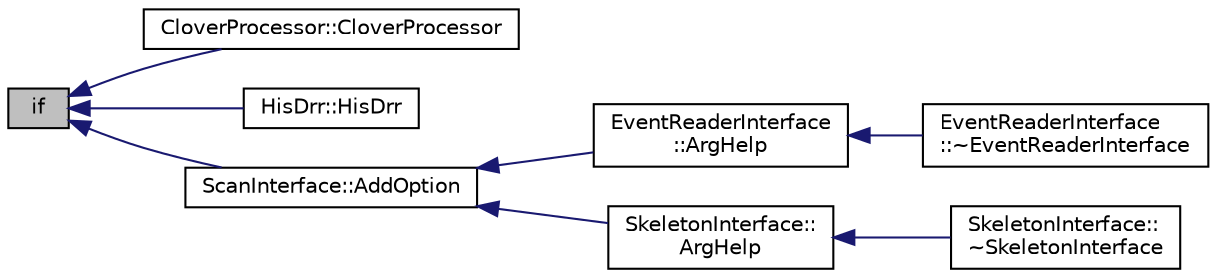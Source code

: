 digraph "if"
{
  edge [fontname="Helvetica",fontsize="10",labelfontname="Helvetica",labelfontsize="10"];
  node [fontname="Helvetica",fontsize="10",shape=record];
  rankdir="LR";
  Node1 [label="if",height=0.2,width=0.4,color="black", fillcolor="grey75", style="filled", fontcolor="black"];
  Node1 -> Node2 [dir="back",color="midnightblue",fontsize="10",style="solid",fontname="Helvetica"];
  Node2 [label="CloverProcessor::CloverProcessor",height=0.2,width=0.4,color="black", fillcolor="white", style="filled",URL="$d5/d01/class_clover_processor.html#a3c58e3c0126c00e2eab8388339252d96"];
  Node1 -> Node3 [dir="back",color="midnightblue",fontsize="10",style="solid",fontname="Helvetica"];
  Node3 [label="HisDrr::HisDrr",height=0.2,width=0.4,color="black", fillcolor="white", style="filled",URL="$d7/d76/class_his_drr.html#a207f0b36c1559fb095c7fea6e5dea66a"];
  Node1 -> Node4 [dir="back",color="midnightblue",fontsize="10",style="solid",fontname="Helvetica"];
  Node4 [label="ScanInterface::AddOption",height=0.2,width=0.4,color="black", fillcolor="white", style="filled",URL="$d7/dfc/class_scan_interface.html#a699255fc22a8efde7ac261f8e37f3699",tooltip="Pointer to class derived from Unpacker class. "];
  Node4 -> Node5 [dir="back",color="midnightblue",fontsize="10",style="solid",fontname="Helvetica"];
  Node5 [label="EventReaderInterface\l::ArgHelp",height=0.2,width=0.4,color="black", fillcolor="white", style="filled",URL="$d5/de6/class_event_reader_interface.html#aab8e7a3b3af5b6583c44e1686c769d86"];
  Node5 -> Node6 [dir="back",color="midnightblue",fontsize="10",style="solid",fontname="Helvetica"];
  Node6 [label="EventReaderInterface\l::~EventReaderInterface",height=0.2,width=0.4,color="black", fillcolor="white", style="filled",URL="$d5/de6/class_event_reader_interface.html#a566183e30124c460ac143ac22f0a9ac5",tooltip="Destructor. "];
  Node4 -> Node7 [dir="back",color="midnightblue",fontsize="10",style="solid",fontname="Helvetica"];
  Node7 [label="SkeletonInterface::\lArgHelp",height=0.2,width=0.4,color="black", fillcolor="white", style="filled",URL="$de/dab/class_skeleton_interface.html#a6c5a4bfa211f07126679b2dfcf5a4cd2"];
  Node7 -> Node8 [dir="back",color="midnightblue",fontsize="10",style="solid",fontname="Helvetica"];
  Node8 [label="SkeletonInterface::\l~SkeletonInterface",height=0.2,width=0.4,color="black", fillcolor="white", style="filled",URL="$de/dab/class_skeleton_interface.html#a3de5f64aaab18c4d4d623f287f568f75",tooltip="Destructor. "];
}
